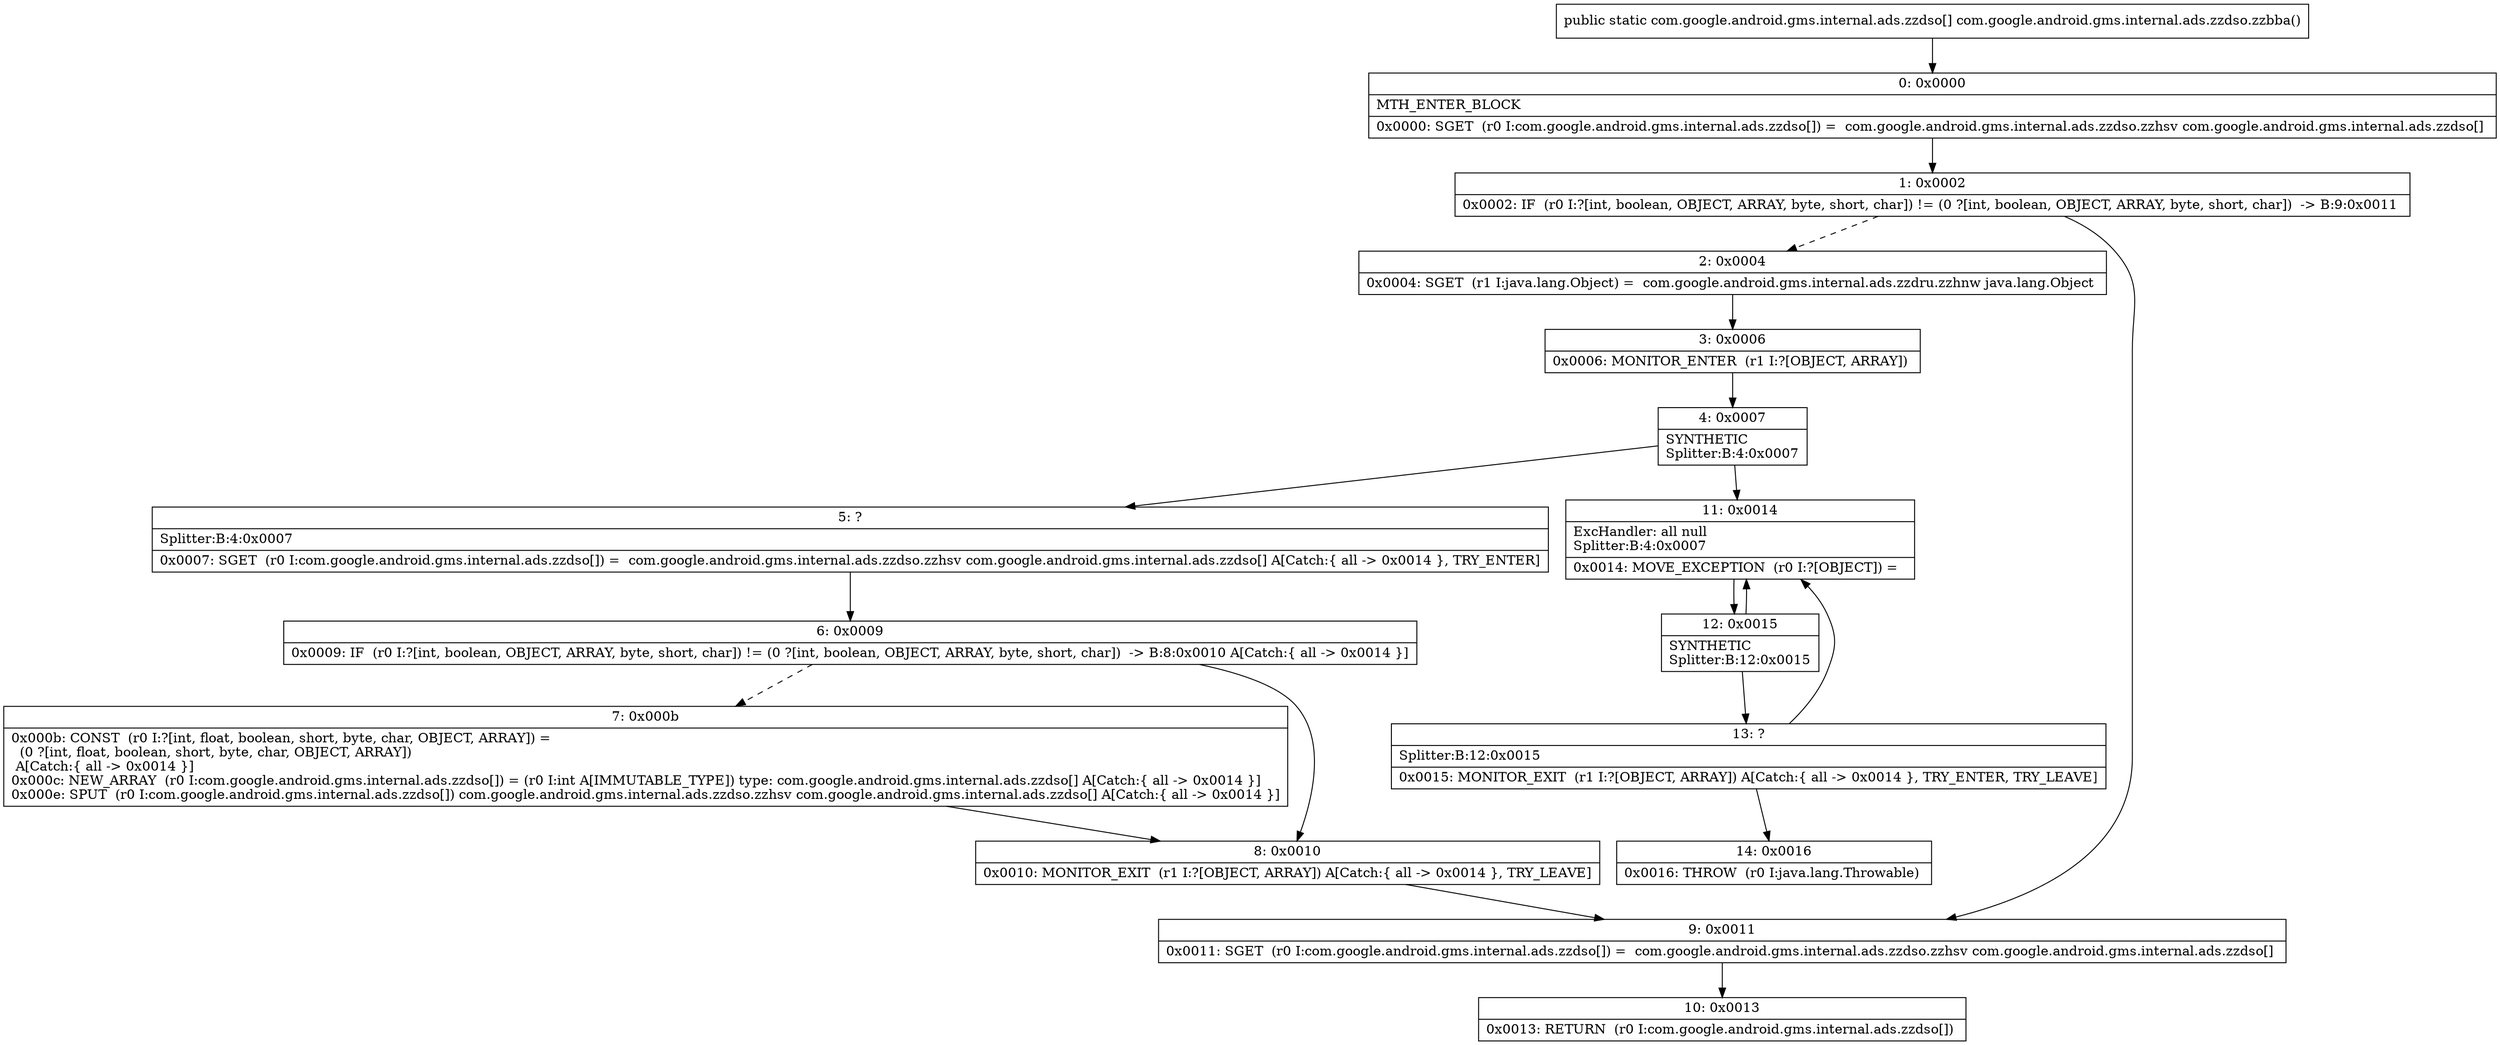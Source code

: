 digraph "CFG forcom.google.android.gms.internal.ads.zzdso.zzbba()[Lcom\/google\/android\/gms\/internal\/ads\/zzdso;" {
Node_0 [shape=record,label="{0\:\ 0x0000|MTH_ENTER_BLOCK\l|0x0000: SGET  (r0 I:com.google.android.gms.internal.ads.zzdso[]) =  com.google.android.gms.internal.ads.zzdso.zzhsv com.google.android.gms.internal.ads.zzdso[] \l}"];
Node_1 [shape=record,label="{1\:\ 0x0002|0x0002: IF  (r0 I:?[int, boolean, OBJECT, ARRAY, byte, short, char]) != (0 ?[int, boolean, OBJECT, ARRAY, byte, short, char])  \-\> B:9:0x0011 \l}"];
Node_2 [shape=record,label="{2\:\ 0x0004|0x0004: SGET  (r1 I:java.lang.Object) =  com.google.android.gms.internal.ads.zzdru.zzhnw java.lang.Object \l}"];
Node_3 [shape=record,label="{3\:\ 0x0006|0x0006: MONITOR_ENTER  (r1 I:?[OBJECT, ARRAY]) \l}"];
Node_4 [shape=record,label="{4\:\ 0x0007|SYNTHETIC\lSplitter:B:4:0x0007\l}"];
Node_5 [shape=record,label="{5\:\ ?|Splitter:B:4:0x0007\l|0x0007: SGET  (r0 I:com.google.android.gms.internal.ads.zzdso[]) =  com.google.android.gms.internal.ads.zzdso.zzhsv com.google.android.gms.internal.ads.zzdso[] A[Catch:\{ all \-\> 0x0014 \}, TRY_ENTER]\l}"];
Node_6 [shape=record,label="{6\:\ 0x0009|0x0009: IF  (r0 I:?[int, boolean, OBJECT, ARRAY, byte, short, char]) != (0 ?[int, boolean, OBJECT, ARRAY, byte, short, char])  \-\> B:8:0x0010 A[Catch:\{ all \-\> 0x0014 \}]\l}"];
Node_7 [shape=record,label="{7\:\ 0x000b|0x000b: CONST  (r0 I:?[int, float, boolean, short, byte, char, OBJECT, ARRAY]) = \l  (0 ?[int, float, boolean, short, byte, char, OBJECT, ARRAY])\l A[Catch:\{ all \-\> 0x0014 \}]\l0x000c: NEW_ARRAY  (r0 I:com.google.android.gms.internal.ads.zzdso[]) = (r0 I:int A[IMMUTABLE_TYPE]) type: com.google.android.gms.internal.ads.zzdso[] A[Catch:\{ all \-\> 0x0014 \}]\l0x000e: SPUT  (r0 I:com.google.android.gms.internal.ads.zzdso[]) com.google.android.gms.internal.ads.zzdso.zzhsv com.google.android.gms.internal.ads.zzdso[] A[Catch:\{ all \-\> 0x0014 \}]\l}"];
Node_8 [shape=record,label="{8\:\ 0x0010|0x0010: MONITOR_EXIT  (r1 I:?[OBJECT, ARRAY]) A[Catch:\{ all \-\> 0x0014 \}, TRY_LEAVE]\l}"];
Node_9 [shape=record,label="{9\:\ 0x0011|0x0011: SGET  (r0 I:com.google.android.gms.internal.ads.zzdso[]) =  com.google.android.gms.internal.ads.zzdso.zzhsv com.google.android.gms.internal.ads.zzdso[] \l}"];
Node_10 [shape=record,label="{10\:\ 0x0013|0x0013: RETURN  (r0 I:com.google.android.gms.internal.ads.zzdso[]) \l}"];
Node_11 [shape=record,label="{11\:\ 0x0014|ExcHandler: all null\lSplitter:B:4:0x0007\l|0x0014: MOVE_EXCEPTION  (r0 I:?[OBJECT]) =  \l}"];
Node_12 [shape=record,label="{12\:\ 0x0015|SYNTHETIC\lSplitter:B:12:0x0015\l}"];
Node_13 [shape=record,label="{13\:\ ?|Splitter:B:12:0x0015\l|0x0015: MONITOR_EXIT  (r1 I:?[OBJECT, ARRAY]) A[Catch:\{ all \-\> 0x0014 \}, TRY_ENTER, TRY_LEAVE]\l}"];
Node_14 [shape=record,label="{14\:\ 0x0016|0x0016: THROW  (r0 I:java.lang.Throwable) \l}"];
MethodNode[shape=record,label="{public static com.google.android.gms.internal.ads.zzdso[] com.google.android.gms.internal.ads.zzdso.zzbba() }"];
MethodNode -> Node_0;
Node_0 -> Node_1;
Node_1 -> Node_2[style=dashed];
Node_1 -> Node_9;
Node_2 -> Node_3;
Node_3 -> Node_4;
Node_4 -> Node_5;
Node_4 -> Node_11;
Node_5 -> Node_6;
Node_6 -> Node_7[style=dashed];
Node_6 -> Node_8;
Node_7 -> Node_8;
Node_8 -> Node_9;
Node_9 -> Node_10;
Node_11 -> Node_12;
Node_12 -> Node_13;
Node_12 -> Node_11;
Node_13 -> Node_14;
Node_13 -> Node_11;
}

